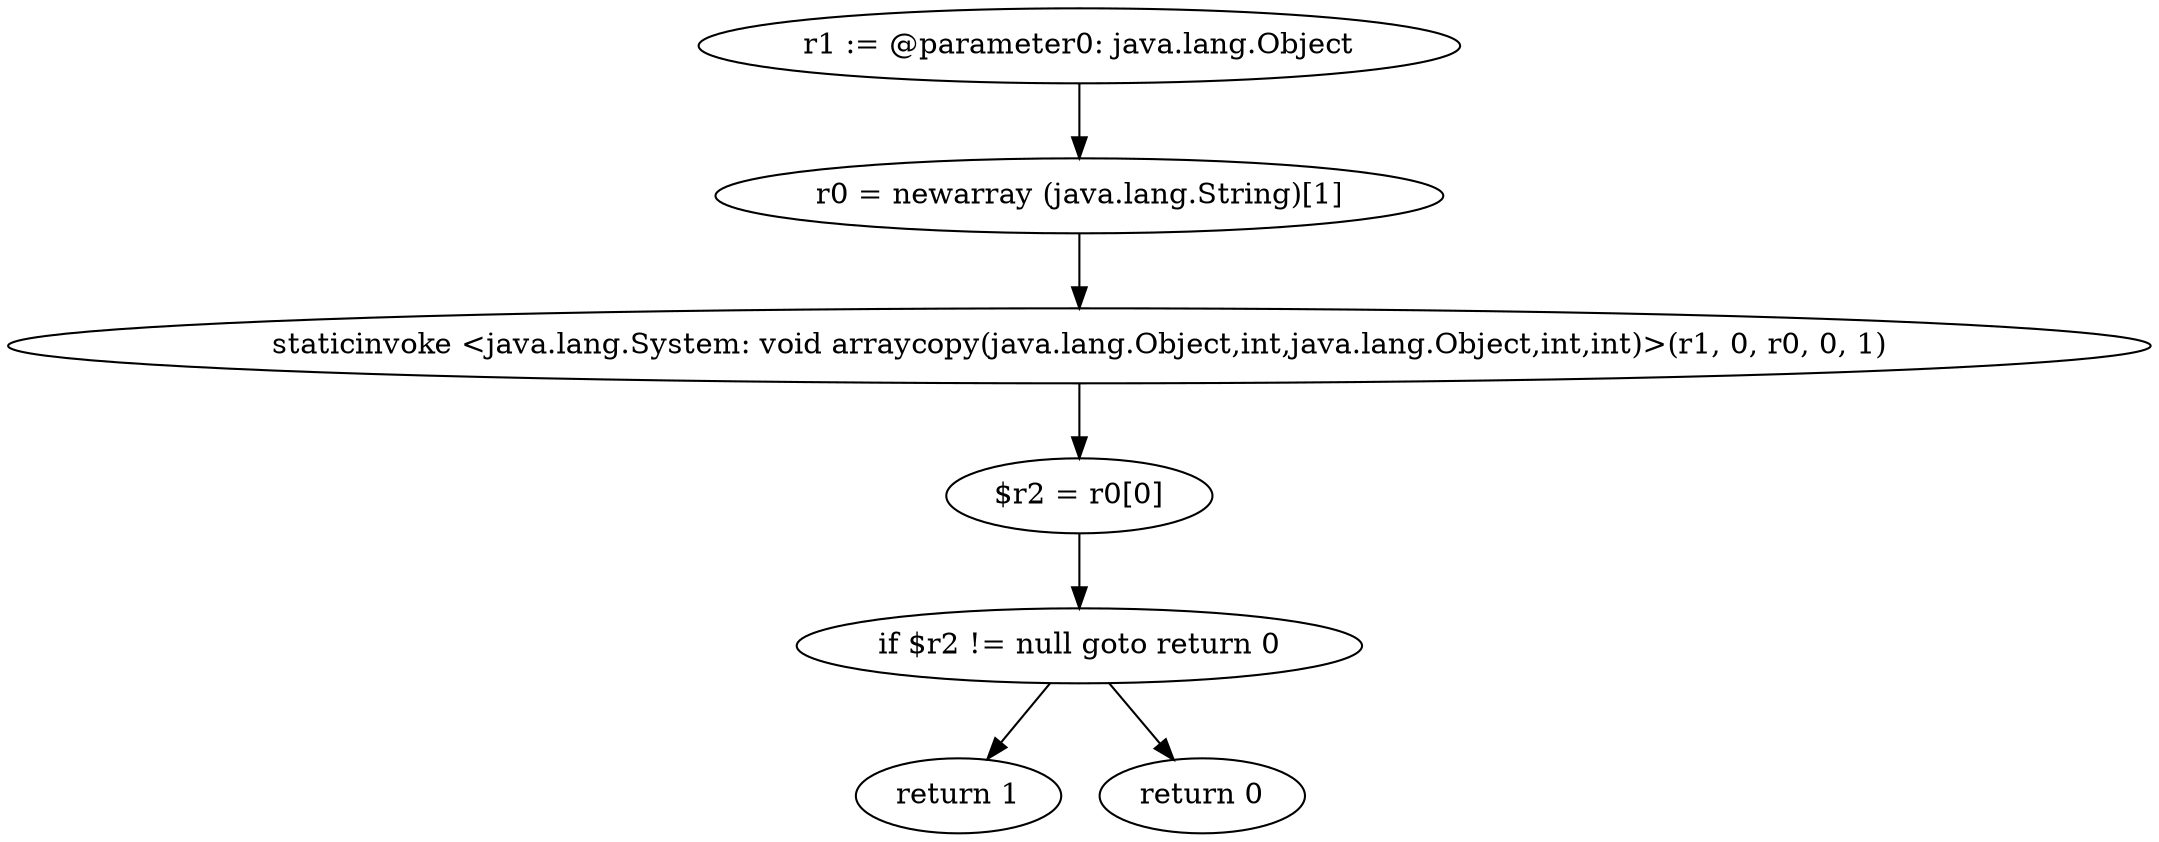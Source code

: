 digraph "unitGraph" {
    "r1 := @parameter0: java.lang.Object"
    "r0 = newarray (java.lang.String)[1]"
    "staticinvoke <java.lang.System: void arraycopy(java.lang.Object,int,java.lang.Object,int,int)>(r1, 0, r0, 0, 1)"
    "$r2 = r0[0]"
    "if $r2 != null goto return 0"
    "return 1"
    "return 0"
    "r1 := @parameter0: java.lang.Object"->"r0 = newarray (java.lang.String)[1]";
    "r0 = newarray (java.lang.String)[1]"->"staticinvoke <java.lang.System: void arraycopy(java.lang.Object,int,java.lang.Object,int,int)>(r1, 0, r0, 0, 1)";
    "staticinvoke <java.lang.System: void arraycopy(java.lang.Object,int,java.lang.Object,int,int)>(r1, 0, r0, 0, 1)"->"$r2 = r0[0]";
    "$r2 = r0[0]"->"if $r2 != null goto return 0";
    "if $r2 != null goto return 0"->"return 1";
    "if $r2 != null goto return 0"->"return 0";
}
